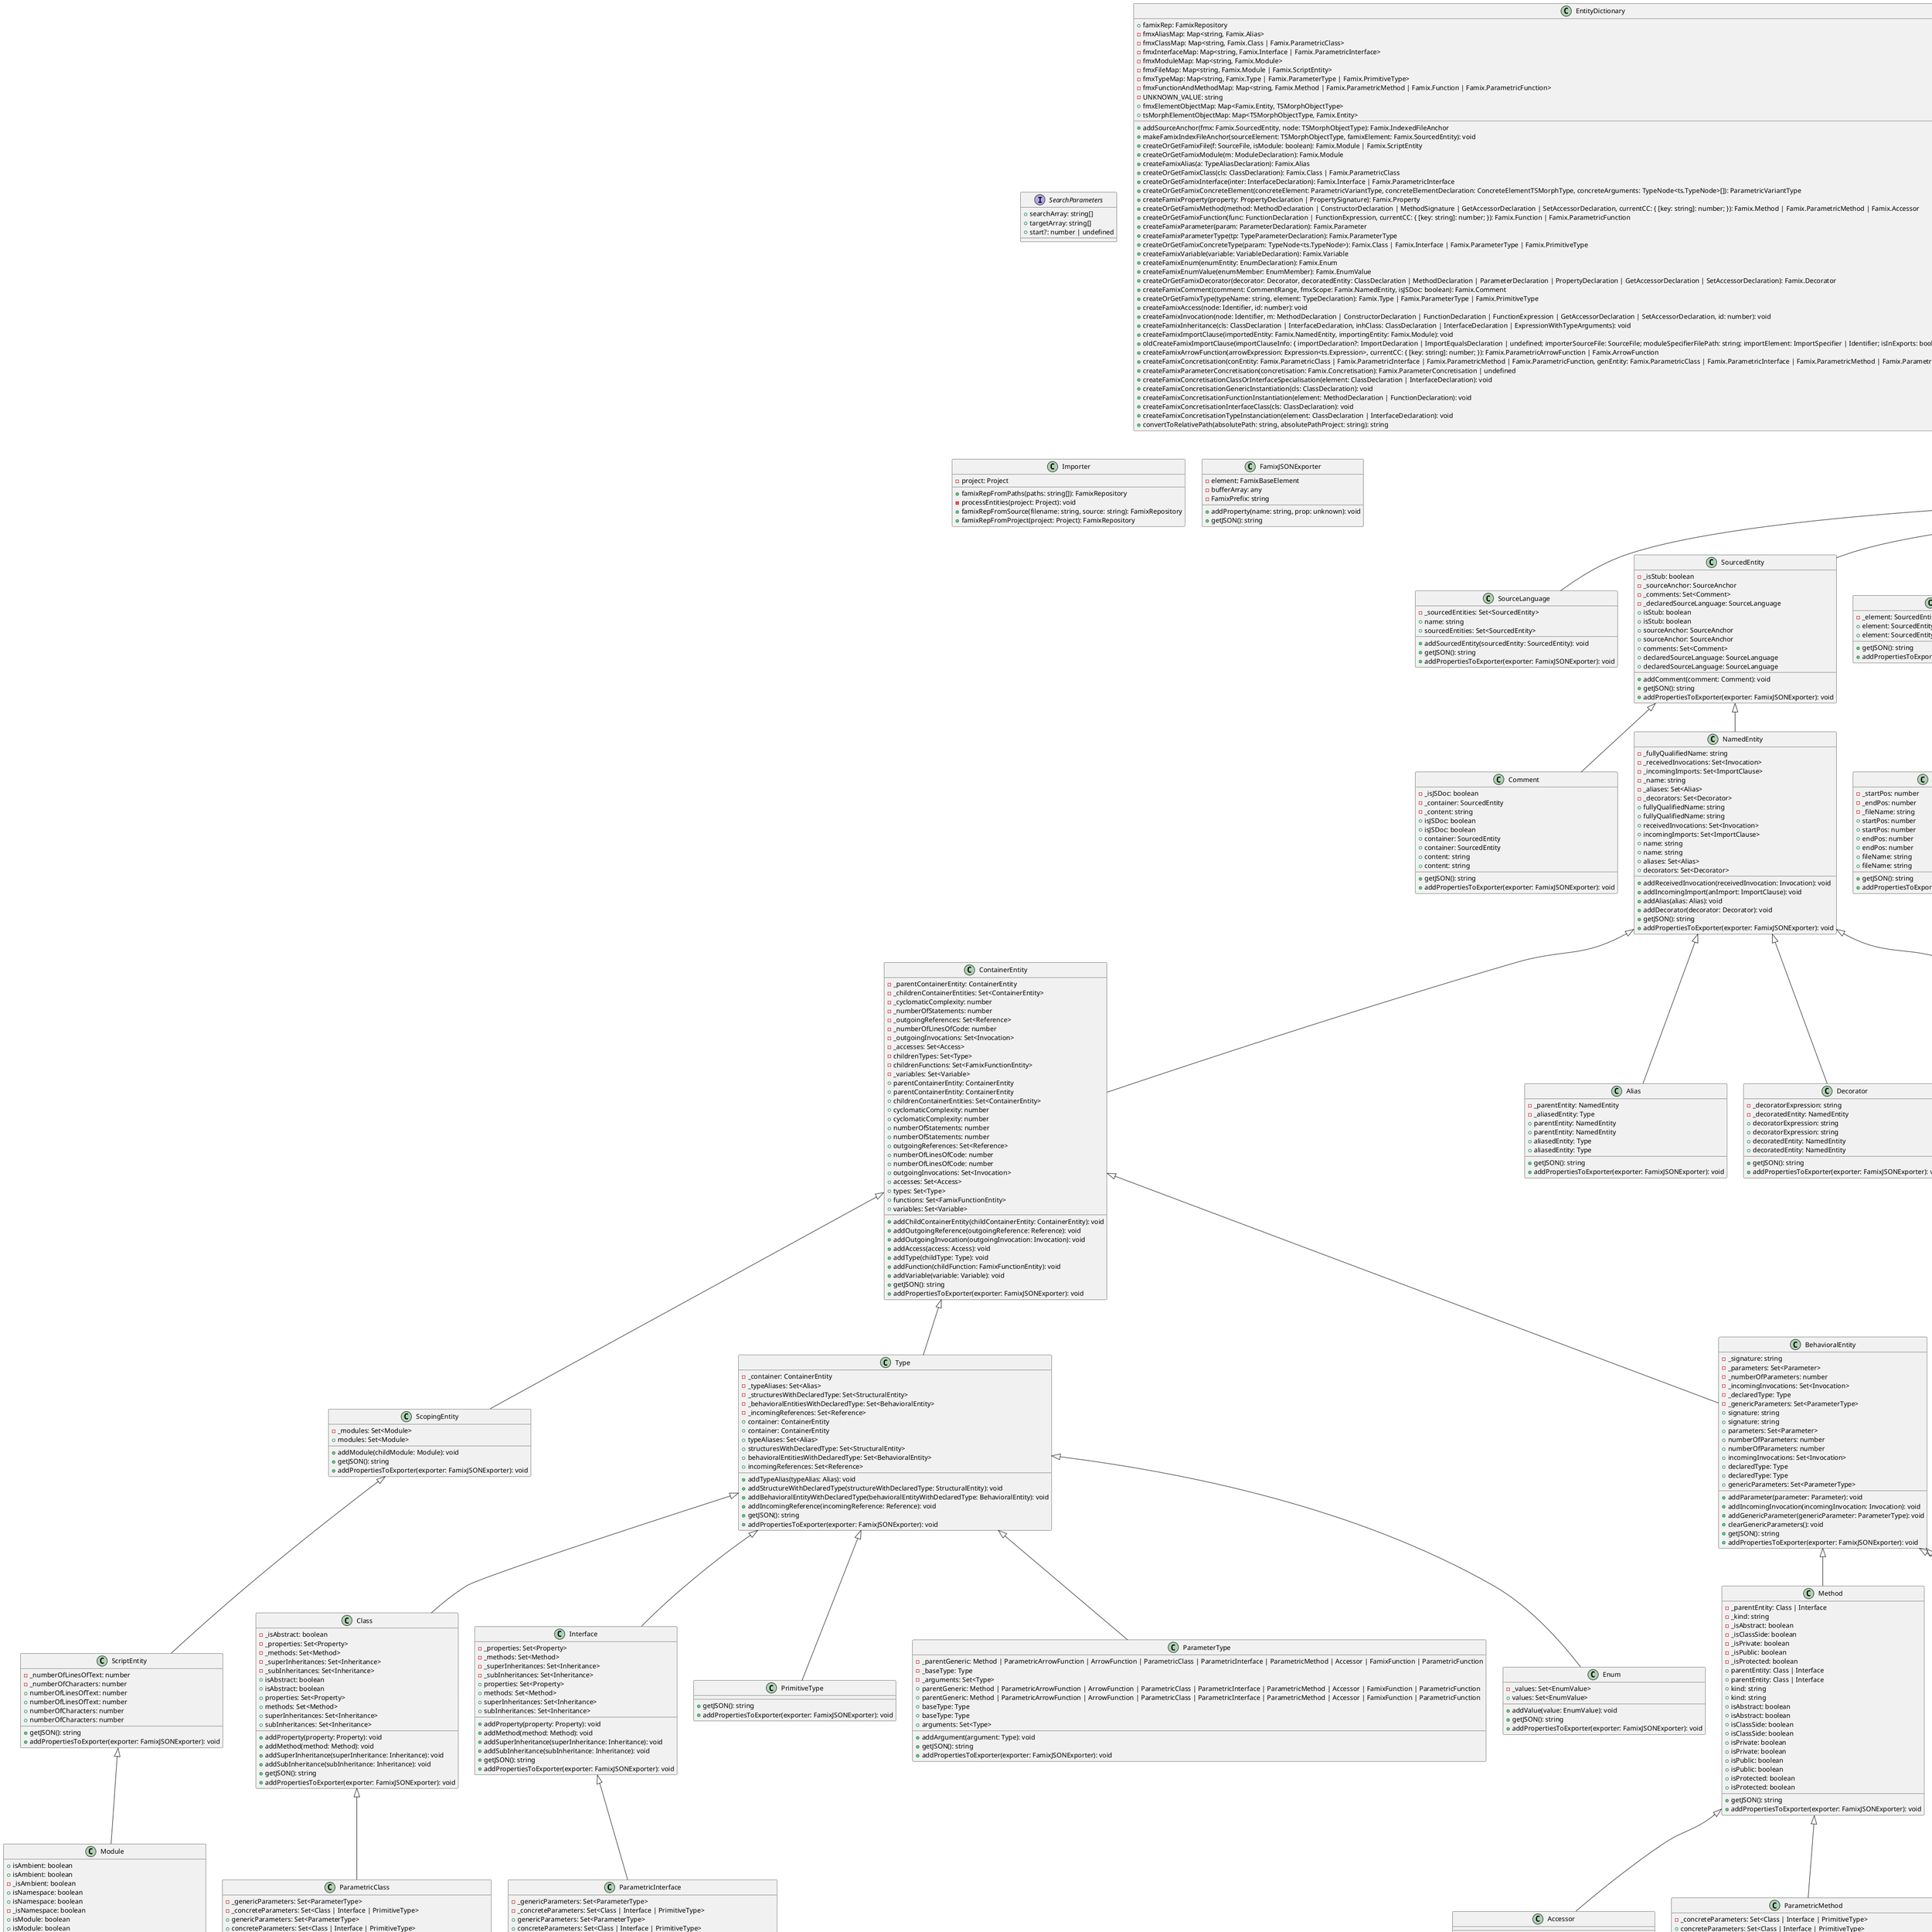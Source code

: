 @startuml
class Entity extends FamixBaseElement {
    +getJSON(): string
    +addPropertiesToExporter(exporter: FamixJSONExporter): void
}
class SourceLanguage extends Entity {
    -_sourcedEntities: Set<SourcedEntity>
    +name: string
    +addSourcedEntity(sourcedEntity: SourcedEntity): void
    +getJSON(): string
    +addPropertiesToExporter(exporter: FamixJSONExporter): void
    +sourcedEntities: Set<SourcedEntity>
}
class Comment extends SourcedEntity {
    -_isJSDoc: boolean
    -_container: SourcedEntity
    -_content: string
    +getJSON(): string
    +addPropertiesToExporter(exporter: FamixJSONExporter): void
    +isJSDoc: boolean
    +isJSDoc: boolean
    +container: SourcedEntity
    +container: SourcedEntity
    +content: string
    +content: string
}
class SourceAnchor extends Entity {
    -_element: SourcedEntity
    +getJSON(): string
    +addPropertiesToExporter(exporter: FamixJSONExporter): void
    +element: SourcedEntity
    +element: SourcedEntity
}
class SourcedEntity extends Entity {
    -_isStub: boolean
    -_sourceAnchor: SourceAnchor
    -_comments: Set<Comment>
    +addComment(comment: Comment): void
    -_declaredSourceLanguage: SourceLanguage
    +getJSON(): string
    +addPropertiesToExporter(exporter: FamixJSONExporter): void
    +isStub: boolean
    +isStub: boolean
    +sourceAnchor: SourceAnchor
    +sourceAnchor: SourceAnchor
    +comments: Set<Comment>
    +declaredSourceLanguage: SourceLanguage
    +declaredSourceLanguage: SourceLanguage
}
class ScopingEntity extends ContainerEntity {
    -_modules: Set<Module>
    +addModule(childModule: Module): void
    +getJSON(): string
    +addPropertiesToExporter(exporter: FamixJSONExporter): void
    +modules: Set<Module>
}
class ScriptEntity extends ScopingEntity {
    -_numberOfLinesOfText: number
    -_numberOfCharacters: number
    +getJSON(): string
    +addPropertiesToExporter(exporter: FamixJSONExporter): void
    +numberOfLinesOfText: number
    +numberOfLinesOfText: number
    +numberOfCharacters: number
    +numberOfCharacters: number
}
class Module extends ScriptEntity {
    +isAmbient: boolean
    +isAmbient: boolean
    -_isAmbient: boolean
    +isNamespace: boolean
    +isNamespace: boolean
    -_isNamespace: boolean
    +isModule: boolean
    +isModule: boolean
    -_isModule: boolean
    -_parentScope: ScopingEntity
    -_outgoingImports: Set<ImportClause>
    +addOutgoingImport(importClause: ImportClause): void
    +getJSON(): string
    +addPropertiesToExporter(exporter: FamixJSONExporter): void
    +parentScope: ScopingEntity
    +parentScope: ScopingEntity
    +outgoingImports: Set<ImportClause>
}
class ImportClause extends Entity {
    -_importingEntity: Module
    -_importedEntity: NamedEntity
    -_moduleSpecifier: string
    +getJSON(): string
    +addPropertiesToExporter(exporter: FamixJSONExporter): void
    +importingEntity: Module
    +importingEntity: Module
    +importedEntity: NamedEntity
    +importedEntity: NamedEntity
    +moduleSpecifier: string
    +moduleSpecifier: string
}
class Alias extends NamedEntity {
    -_parentEntity: NamedEntity
    -_aliasedEntity: Type
    +getJSON(): string
    +addPropertiesToExporter(exporter: FamixJSONExporter): void
    +parentEntity: NamedEntity
    +parentEntity: NamedEntity
    +aliasedEntity: Type
    +aliasedEntity: Type
}
class Decorator extends NamedEntity {
    -_decoratorExpression: string
    -_decoratedEntity: NamedEntity
    +getJSON(): string
    +addPropertiesToExporter(exporter: FamixJSONExporter): void
    +decoratorExpression: string
    +decoratorExpression: string
    +decoratedEntity: NamedEntity
    +decoratedEntity: NamedEntity
}
class NamedEntity extends SourcedEntity {
    -_fullyQualifiedName: string
    -_receivedInvocations: Set<Invocation>
    +addReceivedInvocation(receivedInvocation: Invocation): void
    -_incomingImports: Set<ImportClause>
    +addIncomingImport(anImport: ImportClause): void
    -_name: string
    -_aliases: Set<Alias>
    +addAlias(alias: Alias): void
    -_decorators: Set<Decorator>
    +addDecorator(decorator: Decorator): void
    +getJSON(): string
    +addPropertiesToExporter(exporter: FamixJSONExporter): void
    +fullyQualifiedName: string
    +fullyQualifiedName: string
    +receivedInvocations: Set<Invocation>
    +incomingImports: Set<ImportClause>
    +name: string
    +name: string
    +aliases: Set<Alias>
    +decorators: Set<Decorator>
}
class Parameter extends StructuralEntity {
    -_parentEntity: BehavioralEntity
    +getJSON(): string
    +addPropertiesToExporter(exporter: FamixJSONExporter): void
    +parentEntity: BehavioralEntity
    +parentEntity: BehavioralEntity
}
class Property extends StructuralEntity {
    -_isClassSide: boolean
    +readOnly: boolean
    +readOnly: boolean
    -_readOnly: boolean
    -_parentEntity: Class | Interface
    +isDefinitelyAssigned: boolean
    +isDefinitelyAssigned: boolean
    +isOptional: boolean
    +isOptional: boolean
    +isJavaScriptPrivate: boolean
    +isJavaScriptPrivate: boolean
    -_isDefinitelyAssigned: boolean
    -_isOptional: boolean
    -_isJavaScriptPrivate: boolean
    +visibility: VisibilityTypes
    +visibility: VisibilityTypes
    -_visibility: VisibilityTypes
    +getJSON(): string
    +addPropertiesToExporter(exporter: FamixJSONExporter): void
    +isClassSide: boolean
    +isClassSide: boolean
    +parentEntity: Class | Interface
    +parentEntity: Class | Interface
}
class Inheritance extends Entity {
    -_superclass: Class | Interface
    -_subclass: Class | Interface
    +getJSON(): string
    +addPropertiesToExporter(exporter: FamixJSONExporter): void
    +superclass: Class | Interface
    +superclass: Class | Interface
    +subclass: Class | Interface
    +subclass: Class | Interface
}
class Class extends Type {
    -_isAbstract: boolean
    -_properties: Set<Property>
    +addProperty(property: Property): void
    -_methods: Set<Method>
    +addMethod(method: Method): void
    -_superInheritances: Set<Inheritance>
    +addSuperInheritance(superInheritance: Inheritance): void
    -_subInheritances: Set<Inheritance>
    +addSubInheritance(subInheritance: Inheritance): void
    +getJSON(): string
    +addPropertiesToExporter(exporter: FamixJSONExporter): void
    +isAbstract: boolean
    +isAbstract: boolean
    +properties: Set<Property>
    +methods: Set<Method>
    +superInheritances: Set<Inheritance>
    +subInheritances: Set<Inheritance>
}
class Method extends BehavioralEntity {
    -_parentEntity: Class | Interface
    -_kind: string
    -_isAbstract: boolean
    -_isClassSide: boolean
    -_isPrivate: boolean
    -_isPublic: boolean
    -_isProtected: boolean
    +getJSON(): string
    +addPropertiesToExporter(exporter: FamixJSONExporter): void
    +parentEntity: Class | Interface
    +parentEntity: Class | Interface
    +kind: string
    +kind: string
    +isAbstract: boolean
    +isAbstract: boolean
    +isClassSide: boolean
    +isClassSide: boolean
    +isPrivate: boolean
    +isPrivate: boolean
    +isPublic: boolean
    +isPublic: boolean
    +isProtected: boolean
    +isProtected: boolean
}
class Interface extends Type {
    -_properties: Set<Property>
    +addProperty(property: Property): void
    -_methods: Set<Method>
    +addMethod(method: Method): void
    -_superInheritances: Set<Inheritance>
    +addSuperInheritance(superInheritance: Inheritance): void
    -_subInheritances: Set<Inheritance>
    +addSubInheritance(subInheritance: Inheritance): void
    +getJSON(): string
    +addPropertiesToExporter(exporter: FamixJSONExporter): void
    +properties: Set<Property>
    +methods: Set<Method>
    +superInheritances: Set<Inheritance>
    +subInheritances: Set<Inheritance>
}
class PrimitiveType extends Type {
    +getJSON(): string
    +addPropertiesToExporter(exporter: FamixJSONExporter): void
}
class ParametricClass extends Class {
    -_genericParameters: Set<ParameterType>
    +addGenericParameter(genericParameter: ParameterType): void
    +clearGenericParameters(): void
    -_concreteParameters: Set<Class | Interface | PrimitiveType>
    +addConcreteParameter(concreteParameter: Class | Interface | PrimitiveType): void
    +getJSON(): string
    +addPropertiesToExporter(exporter: FamixJSONExporter): void
    +genericParameters: Set<ParameterType>
    +concreteParameters: Set<Class | Interface | PrimitiveType>
}
class ParametricInterface extends Interface {
    -_genericParameters: Set<ParameterType>
    +addGenericParameter(genericParameter: ParameterType): void
    +clearGenericParameters(): void
    -_concreteParameters: Set<Class | Interface | PrimitiveType>
    +addConcreteParameter(concreteParameter: Class | Interface | PrimitiveType): void
    +getJSON(): string
    +addPropertiesToExporter(exporter: FamixJSONExporter): void
    +genericParameters: Set<ParameterType>
    +concreteParameters: Set<Class | Interface | PrimitiveType>
}
class Function extends BehavioralEntity {
    +getJSON(): string
    +addPropertiesToExporter(exporter: FamixJSONExporter): void
}
class Accessor extends Method {
    +getJSON(): string
    +addPropertiesToExporter(exporter: FamixJSONExporter): void
}
class ParametricMethod extends Method {
    -_concreteParameters: Set<Class | Interface | PrimitiveType>
    +addConcreteParameter(concreteParameter: Class | Interface | PrimitiveType): void
    +getJSON(): string
    +addPropertiesToExporter(exporter: FamixJSONExporter): void
    +concreteParameters: Set<Class | Interface | PrimitiveType>
}
class ParametricFunction extends Function {
    -_concreteParameters: Set<Class | Interface | PrimitiveType>
    +addConcreteParameter(concreteParameter: Class | Interface | PrimitiveType): void
    +getJSON(): string
    +addPropertiesToExporter(exporter: FamixJSONExporter): void
    +concreteParameters: Set<Class | Interface | PrimitiveType>
}
class ArrowFunction extends BehavioralEntity {
    +getJSON(): string
    +addPropertiesToExporter(exporter: FamixJSONExporter): void
}
class ParametricArrowFunction extends ArrowFunction {
    -_concreteParameters: Set<Class | Interface | PrimitiveType>
    +addConcreteParameter(concreteParameter: Class | Interface | PrimitiveType): void
    +getJSON(): string
    +addPropertiesToExporter(exporter: FamixJSONExporter): void
    +concreteParameters: Set<Class | Interface | PrimitiveType>
}
class ParameterType extends Type {
    -_parentGeneric: Method | ParametricArrowFunction | ArrowFunction | ParametricClass | ParametricInterface | ParametricMethod | Accessor | FamixFunction | ParametricFunction
    -_baseType: Type
    -_arguments: Set<Type>
    +addArgument(argument: Type): void
    +getJSON(): string
    +addPropertiesToExporter(exporter: FamixJSONExporter): void
    +parentGeneric: Method | ParametricArrowFunction | ArrowFunction | ParametricClass | ParametricInterface | ParametricMethod | Accessor | FamixFunction | ParametricFunction
    +parentGeneric: Method | ParametricArrowFunction | ArrowFunction | ParametricClass | ParametricInterface | ParametricMethod | Accessor | FamixFunction | ParametricFunction
    +baseType: Type
    +baseType: Type
    +arguments: Set<Type>
}
class BehavioralEntity extends ContainerEntity {
    -_signature: string
    -_parameters: Set<Parameter>
    +addParameter(parameter: Parameter): void
    -_numberOfParameters: number
    -_incomingInvocations: Set<Invocation>
    +addIncomingInvocation(incomingInvocation: Invocation): void
    -_declaredType: Type
    -_genericParameters: Set<ParameterType>
    +addGenericParameter(genericParameter: ParameterType): void
    +clearGenericParameters(): void
    +getJSON(): string
    +addPropertiesToExporter(exporter: FamixJSONExporter): void
    +signature: string
    +signature: string
    +parameters: Set<Parameter>
    +numberOfParameters: number
    +numberOfParameters: number
    +incomingInvocations: Set<Invocation>
    +declaredType: Type
    +declaredType: Type
    +genericParameters: Set<ParameterType>
}
class Invocation extends Entity {
    -_candidates: Set<BehavioralEntity>
    +addCandidate(candidate: BehavioralEntity): void
    -_receiver: NamedEntity
    -_sender: ContainerEntity
    -_signature: string
    +getJSON(): string
    +addPropertiesToExporter(exporter: FamixJSONExporter): void
    +candidates: Set<BehavioralEntity>
    +receiver: NamedEntity
    +receiver: NamedEntity
    +sender: ContainerEntity
    +sender: ContainerEntity
    +signature: string
    +signature: string
}
class Reference extends Entity {
    -_source: ContainerEntity
    -_target: Type
    +getJSON(): string
    +addPropertiesToExporter(exporter: FamixJSONExporter): void
    +source: ContainerEntity
    +source: ContainerEntity
    +target: Type
    +target: Type
}
class Variable extends StructuralEntity {
    -_parentContainerEntity: ContainerEntity
    +getJSON(): string
    +addPropertiesToExporter(exporter: FamixJSONExporter): void
    +parentContainerEntity: ContainerEntity
    +parentContainerEntity: ContainerEntity
}
class ContainerEntity extends NamedEntity {
    -_parentContainerEntity: ContainerEntity
    -_childrenContainerEntities: Set<ContainerEntity>
    +addChildContainerEntity(childContainerEntity: ContainerEntity): void
    -_cyclomaticComplexity: number
    -_numberOfStatements: number
    -_outgoingReferences: Set<Reference>
    +addOutgoingReference(outgoingReference: Reference): void
    -_numberOfLinesOfCode: number
    -_outgoingInvocations: Set<Invocation>
    +addOutgoingInvocation(outgoingInvocation: Invocation): void
    -_accesses: Set<Access>
    +addAccess(access: Access): void
    -childrenTypes: Set<Type>
    +addType(childType: Type): void
    -childrenFunctions: Set<FamixFunctionEntity>
    +addFunction(childFunction: FamixFunctionEntity): void
    -_variables: Set<Variable>
    +addVariable(variable: Variable): void
    +getJSON(): string
    +addPropertiesToExporter(exporter: FamixJSONExporter): void
    +parentContainerEntity: ContainerEntity
    +parentContainerEntity: ContainerEntity
    +childrenContainerEntities: Set<ContainerEntity>
    +cyclomaticComplexity: number
    +cyclomaticComplexity: number
    +numberOfStatements: number
    +numberOfStatements: number
    +outgoingReferences: Set<Reference>
    +numberOfLinesOfCode: number
    +numberOfLinesOfCode: number
    +outgoingInvocations: Set<Invocation>
    +accesses: Set<Access>
    +types: Set<Type>
    +functions: Set<FamixFunctionEntity>
    +variables: Set<Variable>
}
class Type extends ContainerEntity {
    -_container: ContainerEntity
    -_typeAliases: Set<Alias>
    +addTypeAlias(typeAlias: Alias): void
    -_structuresWithDeclaredType: Set<StructuralEntity>
    +addStructureWithDeclaredType(structureWithDeclaredType: StructuralEntity): void
    -_behavioralEntitiesWithDeclaredType: Set<BehavioralEntity>
    +addBehavioralEntityWithDeclaredType(behavioralEntityWithDeclaredType: BehavioralEntity): void
    -_incomingReferences: Set<Reference>
    +addIncomingReference(incomingReference: Reference): void
    +getJSON(): string
    +addPropertiesToExporter(exporter: FamixJSONExporter): void
    +container: ContainerEntity
    +container: ContainerEntity
    +typeAliases: Set<Alias>
    +structuresWithDeclaredType: Set<StructuralEntity>
    +behavioralEntitiesWithDeclaredType: Set<BehavioralEntity>
    +incomingReferences: Set<Reference>
}
class StructuralEntity extends NamedEntity {
    -_incomingAccesses: Set<Access>
    +addIncomingAccess(incomingAccess: Access): void
    -_declaredType: Type
    +getJSON(): string
    +addPropertiesToExporter(exporter: FamixJSONExporter): void
    +incomingAccesses: Set<Access>
    +declaredType: Type
    +declaredType: Type
}
class Access extends Entity {
    -_accessor: ContainerEntity
    -_variable: StructuralEntity
    -_isWrite: boolean
    +getJSON(): string
    +addPropertiesToExporter(exporter: FamixJSONExporter): void
    +accessor: ContainerEntity
    +accessor: ContainerEntity
    +variable: StructuralEntity
    +variable: StructuralEntity
    +isWrite: boolean
    +isWrite: boolean
}
class Concretisation extends Entity {
    -_genericEntity: ParametricClass | ParametricInterface | ParametricMethod | ParametricFunction
    -_concreteEntity: ParametricClass | ParametricInterface | ParametricMethod | ParametricFunction
    +getJSON(): string
    +addPropertiesToExporter(exporter: FamixJSONExporter): void
    +genericEntity: ParametricClass | ParametricInterface | ParametricMethod | ParametricFunction
    +genericEntity: ParametricClass | ParametricInterface | ParametricMethod | ParametricFunction
    +concreteEntity: ParametricClass | ParametricInterface | ParametricMethod | ParametricFunction
    +concreteEntity: ParametricClass | ParametricInterface | ParametricMethod | ParametricFunction
}
class Enum extends Type {
    -_values: Set<EnumValue>
    +addValue(value: EnumValue): void
    +getJSON(): string
    +addPropertiesToExporter(exporter: FamixJSONExporter): void
    +values: Set<EnumValue>
}
class EnumValue extends StructuralEntity {
    -_parentEntity: Enum
    +getJSON(): string
    +addPropertiesToExporter(exporter: FamixJSONExporter): void
    +parentEntity: Enum
    +parentEntity: Enum
}
class IndexedFileAnchor extends SourceAnchor {
    -_startPos: number
    -_endPos: number
    -_fileName: string
    +getJSON(): string
    +addPropertiesToExporter(exporter: FamixJSONExporter): void
    +startPos: number
    +startPos: number
    +endPos: number
    +endPos: number
    +fileName: string
    +fileName: string
}
class ParameterConcretisation extends Entity {
    -_genericParameter: ParameterType
    -_concreteParameter: PrimitiveType
    -_concretisations: Set<Concretisation>
    +addConcretisation(concretisation: Concretisation): void
    +getJSON(): string
    +addPropertiesToExporter(exporter: FamixJSONExporter): void
    +genericParameter: ParameterType
    +genericParameter: ParameterType
    +concreteParameter: PrimitiveType
    +concreteParameter: PrimitiveType
    +concretisations: Set<Concretisation>
}
interface SearchParameters {
    +searchArray: string[]
    +targetArray: string[]
    +start?: number | undefined
}
class EntityDictionary {
    +famixRep: FamixRepository
    -fmxAliasMap: Map<string, Famix.Alias>
    -fmxClassMap: Map<string, Famix.Class | Famix.ParametricClass>
    -fmxInterfaceMap: Map<string, Famix.Interface | Famix.ParametricInterface>
    -fmxModuleMap: Map<string, Famix.Module>
    -fmxFileMap: Map<string, Famix.Module | Famix.ScriptEntity>
    -fmxTypeMap: Map<string, Famix.Type | Famix.ParameterType | Famix.PrimitiveType>
    -fmxFunctionAndMethodMap: Map<string, Famix.Method | Famix.ParametricMethod | Famix.Function | Famix.ParametricFunction>
    -UNKNOWN_VALUE: string
    +fmxElementObjectMap: Map<Famix.Entity, TSMorphObjectType>
    +tsMorphElementObjectMap: Map<TSMorphObjectType, Famix.Entity>
    +addSourceAnchor(fmx: Famix.SourcedEntity, node: TSMorphObjectType): Famix.IndexedFileAnchor
    +makeFamixIndexFileAnchor(sourceElement: TSMorphObjectType, famixElement: Famix.SourcedEntity): void
    +createOrGetFamixFile(f: SourceFile, isModule: boolean): Famix.Module | Famix.ScriptEntity
    +createOrGetFamixModule(m: ModuleDeclaration): Famix.Module
    +createFamixAlias(a: TypeAliasDeclaration): Famix.Alias
    +createOrGetFamixClass(cls: ClassDeclaration): Famix.Class | Famix.ParametricClass
    +createOrGetFamixInterface(inter: InterfaceDeclaration): Famix.Interface | Famix.ParametricInterface
    +createOrGetFamixConcreteElement(concreteElement: ParametricVariantType, concreteElementDeclaration: ConcreteElementTSMorphType, concreteArguments: TypeNode<ts.TypeNode>[]): ParametricVariantType
    +createFamixProperty(property: PropertyDeclaration | PropertySignature): Famix.Property
    +createOrGetFamixMethod(method: MethodDeclaration | ConstructorDeclaration | MethodSignature | GetAccessorDeclaration | SetAccessorDeclaration, currentCC: { [key: string]: number; }): Famix.Method | Famix.ParametricMethod | Famix.Accessor
    +createOrGetFamixFunction(func: FunctionDeclaration | FunctionExpression, currentCC: { [key: string]: number; }): Famix.Function | Famix.ParametricFunction
    +createFamixParameter(param: ParameterDeclaration): Famix.Parameter
    +createFamixParameterType(tp: TypeParameterDeclaration): Famix.ParameterType
    +createOrGetFamixConcreteType(param: TypeNode<ts.TypeNode>): Famix.Class | Famix.Interface | Famix.ParameterType | Famix.PrimitiveType
    +createFamixVariable(variable: VariableDeclaration): Famix.Variable
    +createFamixEnum(enumEntity: EnumDeclaration): Famix.Enum
    +createFamixEnumValue(enumMember: EnumMember): Famix.EnumValue
    +createOrGetFamixDecorator(decorator: Decorator, decoratedEntity: ClassDeclaration | MethodDeclaration | ParameterDeclaration | PropertyDeclaration | GetAccessorDeclaration | SetAccessorDeclaration): Famix.Decorator
    +createFamixComment(comment: CommentRange, fmxScope: Famix.NamedEntity, isJSDoc: boolean): Famix.Comment
    +createOrGetFamixType(typeName: string, element: TypeDeclaration): Famix.Type | Famix.ParameterType | Famix.PrimitiveType
    +createFamixAccess(node: Identifier, id: number): void
    +createFamixInvocation(node: Identifier, m: MethodDeclaration | ConstructorDeclaration | FunctionDeclaration | FunctionExpression | GetAccessorDeclaration | SetAccessorDeclaration, id: number): void
    +createFamixInheritance(cls: ClassDeclaration | InterfaceDeclaration, inhClass: ClassDeclaration | InterfaceDeclaration | ExpressionWithTypeArguments): void
    +createFamixImportClause(importedEntity: Famix.NamedEntity, importingEntity: Famix.Module): void
    +oldCreateFamixImportClause(importClauseInfo: { importDeclaration?: ImportDeclaration | ImportEqualsDeclaration | undefined; importerSourceFile: SourceFile; moduleSpecifierFilePath: string; importElement: ImportSpecifier | Identifier; isInExports: boolean; isDefaultExport: boolean; }): void
    +createFamixArrowFunction(arrowExpression: Expression<ts.Expression>, currentCC: { [key: string]: number; }): Famix.ParametricArrowFunction | Famix.ArrowFunction
    +createFamixConcretisation(conEntity: Famix.ParametricClass | Famix.ParametricInterface | Famix.ParametricMethod | Famix.ParametricFunction, genEntity: Famix.ParametricClass | Famix.ParametricInterface | Famix.ParametricMethod | Famix.ParametricFunction): Famix.Concretisation
    +createFamixParameterConcretisation(concretisation: Famix.Concretisation): Famix.ParameterConcretisation | undefined
    +createFamixConcretisationClassOrInterfaceSpecialisation(element: ClassDeclaration | InterfaceDeclaration): void
    +createFamixConcretisationGenericInstantiation(cls: ClassDeclaration): void
    +createFamixConcretisationFunctionInstantiation(element: MethodDeclaration | FunctionDeclaration): void
    +createFamixConcretisationInterfaceClass(cls: ClassDeclaration): void
    +createFamixConcretisationTypeInstanciation(element: ClassDeclaration | InterfaceDeclaration): void
    +convertToRelativePath(absolutePath: string, absolutePathProject: string): string
}
class FamixRepository {
    -elements: Set<FamixBaseElement>
    -famixClasses: Set<Class>
    -famixInterfaces: Set<Interface>
    -famixModules: Set<Module>
    -famixMethods: Set<Method>
    -famixVariables: Set<Variable>
    -famixFunctions: Set<FamixFunctionEntity>
    -famixFiles: Set<Module | ScriptEntity>
    -idCounter: number
    -absolutePath: string
    -fmxElementObjectMap: Map<Famix.Entity, TSMorphObjectType>
    -tsMorphObjectMap: Map<TSMorphObjectType, Famix.Entity>
    +setFmxElementObjectMap(fmxElementObjectMap: Map<Famix.Entity, TSMorphObjectType>): void
    +getFmxElementObjectMap(): Map<Famix.Entity, TSMorphObjectType>
    +getAbsolutePath(): string
    +setAbsolutePath(path: string): void
    +getFamixEntityById(id: number): FamixBaseElement | undefined
    +getFamixEntityByFullyQualifiedName(fullyQualifiedName: string): FamixBaseElement | undefined
    +export(arg0: { format: string; }): string
    +_getAllEntities(): Set<FamixBaseElement>
    +_getAllEntitiesWithType(theType: string): Set<FamixBaseElement>
    +_getFamixClass(fullyQualifiedName: string): Class | undefined
    +_getFamixInterface(fullyQualifiedName: string): Interface | undefined
    +_getFamixMethod(fullyQualifiedName: string): Method | undefined
    +_getFamixFunction(fullyQualifiedName: string): FamixFunctionEntity | undefined
    +_getFamixVariable(fullyQualifiedName: string): Variable | undefined
    +_getFamixModule(fullyQualifiedName: string): Module | undefined
    +_getFamixModules(): Set<Module>
    +_getFamixFile(fullyQualifiedName: string): Module | ScriptEntity | undefined
    +_getFamixFiles(): Set<Module | ScriptEntity>
    +_methodNamesAsSetFromClass(className: string): Set<string>
    +_methodParentsAsSetFromClass(className: string): Set<Type>
    +_initMapFromModel(model: string): Map<number, unknown>
    +addElement(element: FamixBaseElement): void
    +getJSON(): string
}
class Importer {
    -project: Project
    +famixRepFromPaths(paths: string[]): FamixRepository
    -processEntities(project: Project): void
    +famixRepFromSource(filename: string, source: string): FamixRepository
    +famixRepFromProject(project: Project): FamixRepository
}
abstract class FamixBaseElement {
    +id: number
    +{abstract} getJSON(): string
    +addPropertiesToExporter(exporter: FamixJSONExporter): void
}
class FamixJSONExporter {
    -element: FamixBaseElement
    -bufferArray: any
    -FamixPrefix: string
    +addProperty(name: string, prop: unknown): void
    +getJSON(): string
}
@enduml